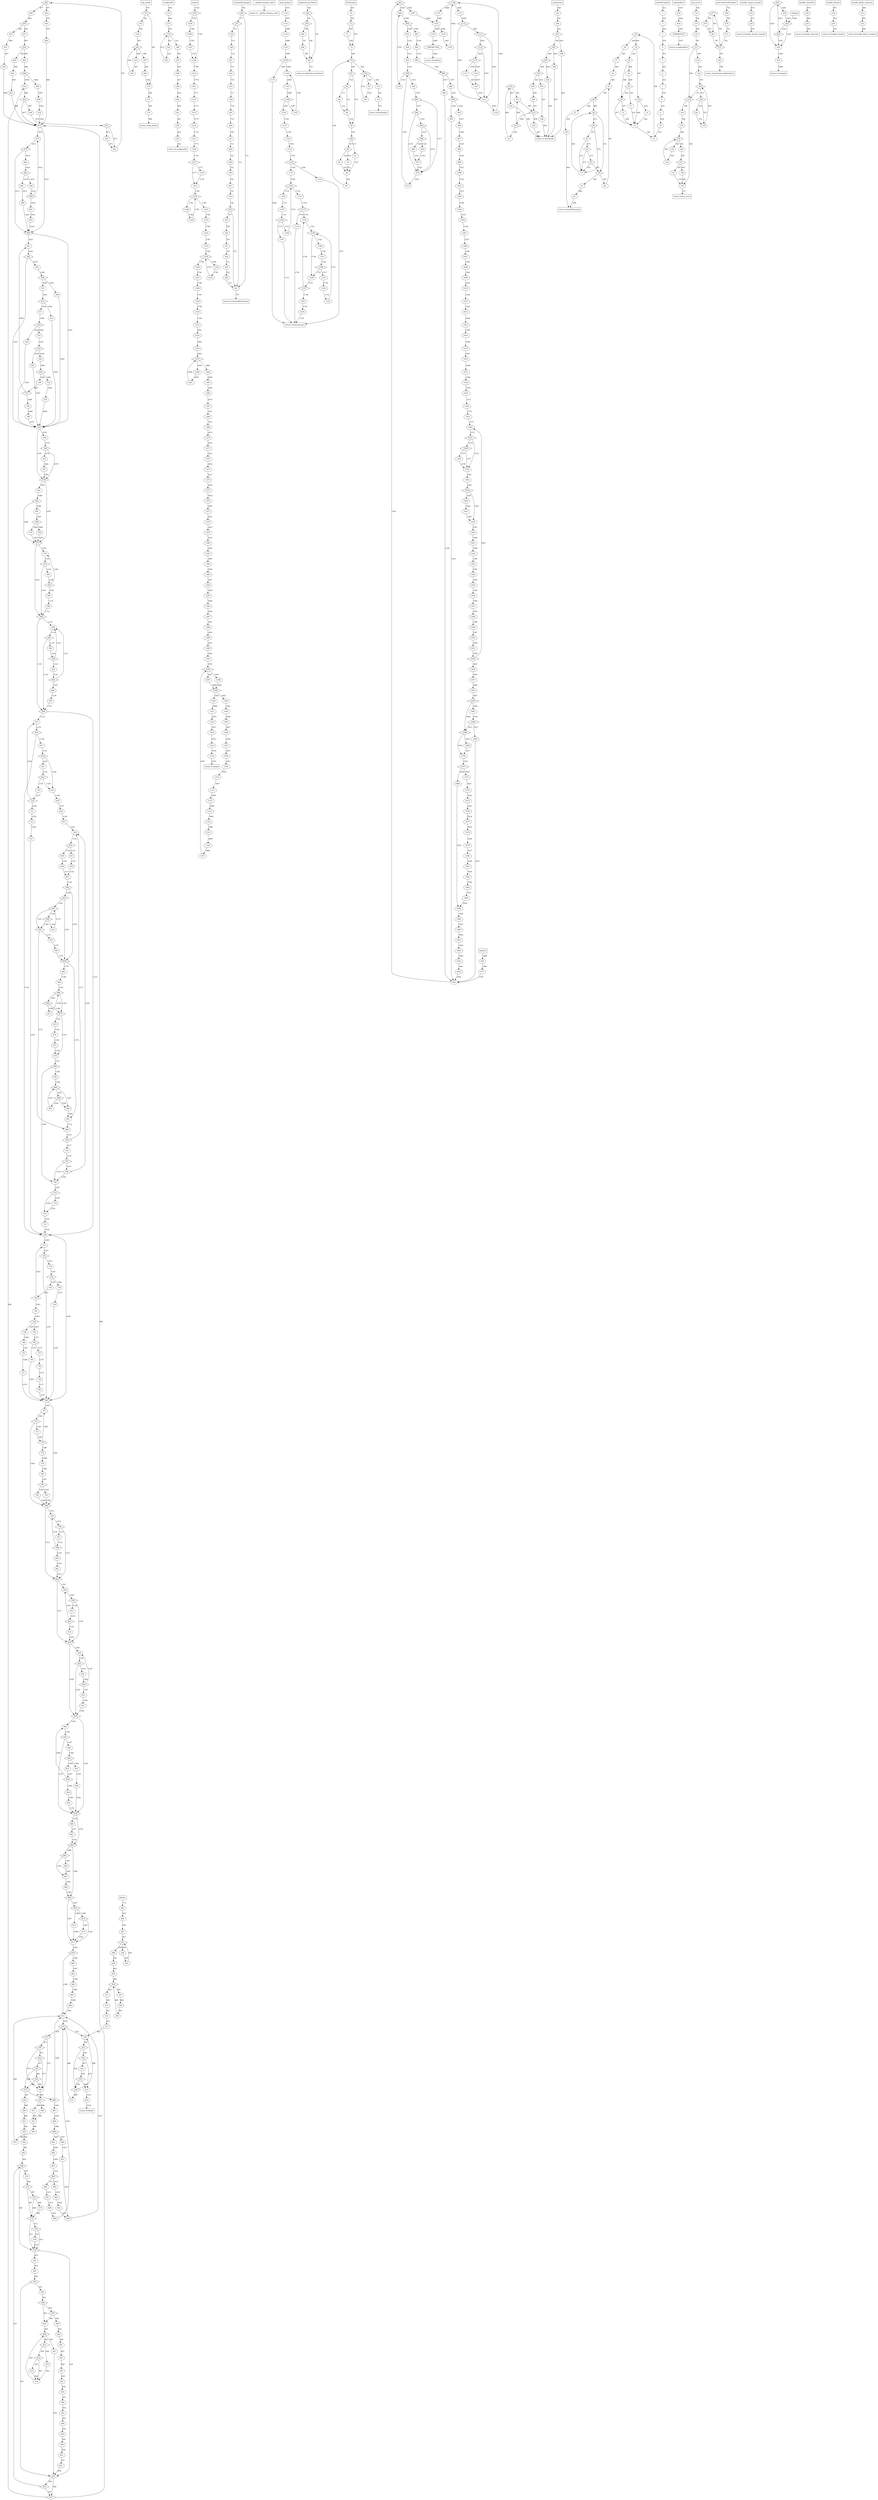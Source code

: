 digraph cfg {
	node [];
	442 -> 449 [label = "977"] ;
	172 -> ret668 [label = "596"] ;
	855 -> 858 [label = "1370"] ;
	848 -> 858 [label = "1364"] ;
	841 -> 858 [label = "1357"] ;
	835 -> 858 [label = "1354"] ;
	193 -> ret680 [label = "623"] ;
	709 -> 710 [label = "1228"] ;
	586 -> 589 [label = "1111"] ;
	579 -> 589 [label = "1105"] ;
	573 -> 589 [label = "1102"] ;
	1288 -> 1289 [label = "1832"] ;
	831 -> 832 [label = "1348"] ;
	314 -> 315 [label = "852"] ;
	250 -> 251 [label = "724"] ;
	582 -> 583 [label = "1108"] ;
	465 -> 466 [label = "999"] ;
	fun3 -> ret3 [label = "-1"] ;
	1203 -> 1205 [label = "1763"] ;
	1135 -> 1136 [label = "1690"] ;
	703 -> 704 [label = "1219"] ;
	344 -> 357 [label = "881"] ;
	343 -> 357 [label = "880"] ;
	1311 -> 1312 [label = "1859"] ;
	335 -> 320 [label = "870"] ;
	328 -> 320 [label = "866"] ;
	315 -> 320 [label = "853"] ;
	153 -> 155 [label = "583"] ;
	1271 -> 1272 [label = "1815"] ;
	263 -> 265 [label = "746"] ;
	73 -> 75 [label = "506"] ;
	71 -> 75 [label = "505"] ;
	351 -> 353 [label = "887"] ;
	349 -> 353 [label = "885"] ;
	1265 -> 1266 [label = "1809"] ;
	1108 -> 1127 [label = "1649"] ;
	223 -> ret452 [label = "667"] ;
	219 -> ret452 [label = "662"] ;
	206 -> ret452 [label = "654"] ;
	203 -> 208 [label = "652"] ;
	202 -> ret452 [label = "650"] ;
	200 -> ret452 [label = "647"] ;
	198 -> ret452 [label = "644"] ;
	1132 -> 1133 [label = "1687"] ;
	691 -> 686 [label = "1207"] ;
	682 -> 686 [label = "1199"] ;
	36 -> 37 [label = "463"] ;
	918 -> 919 [label = "1442"] ;
	186 -> 187 [label = "615"] ;
	746 -> 748 [label = "1265"] ;
	470 -> 473 [label = "1003"] ;
	462 -> 473 [label = "996"] ;
	454 -> 473 [label = "988"] ;
	446 -> 473 [label = "980"] ;
	433 -> 473 [label = "967"] ;
	427 -> 473 [label = "964"] ;
	29 -> 31 [label = "457"] ;
	1015 -> 1016 [label = "1567"] ;
	362 -> 363 [label = "901"] ;
	247 -> 248 [label = "721"] ;
	1076 -> 1077 [label = "1624"] ;
	249 -> 250 [label = "723"] ;
	1193 -> 1183 [label = "1733"] ;
	1179 -> 1183 [label = "1723"] ;
	1161 -> 1172 [label = "1710"] ;
	780 -> 781 [label = "1301"] ;
	755 -> 763 [label = "1274"] ;
	735 -> 736 [label = "1255"] ;
	197 -> 199 [label = "643"] ;
	1093 -> 1094 [label = "1641"] ;
	457 -> 458 [label = "991"] ;
	25 -> 27 [label = "450"] ;
	1080 -> 1081 [label = "1628"] ;
	718 -> 719 [label = "1237"] ;
	829 -> 824 [label = "1347"] ;
	819 -> 824 [label = "1340"] ;
	205 -> 206 [label = "653"] ;
	1010 -> 1011 [label = "1562"] ;
	1108 -> 1111 [label = "1649"] ;
	888 -> 889 [label = "1406"] ;
	723 -> 726 [label = "1242"] ;
	715 -> 726 [label = "1234"] ;
	614 -> 726 [label = "1136"] ;
	608 -> 726 [label = "1133"] ;
	295 -> 291 [label = "840"] ;
	287 -> 291 [label = "837"] ;
	115 -> 116 [label = "546"] ;
	1207 -> 1209 [label = "1767"] ;
	1203 -> 1209 [label = "1763"] ;
	666 -> 668 [label = "1183"] ;
	719 -> 613 [label = "1238"] ;
	608 -> 613 [label = "1133"] ;
	245 -> 246 [label = "719"] ;
	1133 -> 1134 [label = "1688"] ;
	1074 -> 1075 [label = "1622"] ;
	450 -> 457 [label = "985"] ;
	436 -> 437 [label = "970"] ;
	325 -> 915 [label = "859"] ;
	322 -> 915 [label = "857"] ;
	731 -> 732 [label = "1251"] ;
	134 -> 135 [label = "559"] ;
	1215 -> 1216 [label = "1775"] ;
	1049 -> 1050 [label = "1597"] ;
	851 -> 852 [label = "1367"] ;
	346 -> 347 [label = "883"] ;
	286 -> 287 [label = "836"] ;
	1212 -> 1213 [label = "1772"] ;
	1073 -> 1074 [label = "1621"] ;
	378 -> 379 [label = "914"] ;
	376 -> 379 [label = "913"] ;
	375 -> 379 [label = "912"] ;
	368 -> 379 [label = "905"] ;
	602 -> 604 [label = "1125"] ;
	379 -> 381 [label = "918"] ;
	677 -> 679 [label = "1195"] ;
	673 -> 679 [label = "1191"] ;
	894 -> 902 [label = "1411"] ;
	124 -> 132 [label = "551"] ;
	117 -> 132 [label = "548"] ;
	1281 -> 1282 [label = "1825"] ;
	1268 -> 1269 [label = "1812"] ;
	1034 -> 1036 [label = "1583"] ;
	742 -> 743 [label = "1262"] ;
	566 -> 570 [label = "1094"] ;
	566 -> 568 [label = "1094"] ;
	fun838 -> 1132 [label = "1672"] ;
	907 -> 909 [label = "1425"] ;
	904 -> 909 [label = "1421"] ;
	8 -> 9 [label = "435"] ;
	1048 -> 1049 [label = "1596"] ;
	647 -> 648 [label = "1163"] ;
	1079 -> 1080 [label = "1627"] ;
	183 -> 179 [label = "613"] ;
	175 -> 179 [label = "610"] ;
	1210 -> 1211 [label = "1770"] ;
	965 -> 966 [label = "1519"] ;
	548 -> 549 [label = "1078"] ;
	990 -> 995 [label = "1542"] ;
	71 -> 73 [label = "505"] ;
	981 -> 982 [label = "1534"] ;
	277 -> 279 [label = "764"] ;
	242 -> 243 [label = "716"] ;
	549 -> 552 [label = "1079"] ;
	863 -> 865 [label = "1381"] ;
	fun731 -> 262 [label = "740"] ;
	3 -> 4 [label = "430"] ;
	950 -> 981 [label = "1509"] ;
	897 -> 898 [label = "1413"] ;
	1077 -> 1078 [label = "1625"] ;
	532 -> 533 [label = "1063"] ;
	1166 -> 1169 [label = "1713"] ;
	785 -> 788 [label = "1306"] ;
	783 -> 788 [label = "1304"] ;
	772 -> 788 [label = "1294"] ;
	766 -> 788 [label = "1291"] ;
	1187 -> 1188 [label = "1726"] ;
	583 -> 585 [label = "1109"] ;
	398 -> 399 [label = "934"] ;
	fun727 -> 236 [label = "706"] ;
	197 -> 198 [label = "643"] ;
	299 -> 300 [label = "843"] ;
	813 -> 814 [label = "1333"] ;
	253 -> 255 [label = "727"] ;
	1290 -> 1291 [label = "1834"] ;
	963 -> 964 [label = "1517"] ;
	797 -> 798 [label = "1318"] ;
	781 -> 783 [label = "1303"] ;
	738 -> 739 [label = "1257"] ;
	1325 -> ret852 [label = "1875"] ;
	325 -> 328 [label = "859"] ;
	321 -> 328 [label = "856"] ;
	98 -> 99 [label = "525"] ;
	676 -> 677 [label = "1194"] ;
	411 -> 414 [label = "944"] ;
	1070 -> 1071 [label = "1619"] ;
	6 -> 7 [label = "433"] ;
	1094 -> 942 [label = "1642"] ;
	1064 -> 942 [label = "1612"] ;
	992 -> 942 [label = "1543"] ;
	986 -> 942 [label = "1538"] ;
	937 -> 942 [label = "1501"] ;
	524 -> 526 [label = "1054"] ;
	337 -> 339 [label = "871"] ;
	213 -> 215 [label = "658"] ;
	114 -> 115 [label = "545"] ;
	1273 -> 1274 [label = "1817"] ;
	771 -> 772 [label = "1293"] ;
	704 -> 632 [label = "1220"] ;
	700 -> 632 [label = "1217"] ;
	627 -> 632 [label = "1149"] ;
	422 -> 423 [label = "956"] ;
	246 -> 247 [label = "720"] ;
	70 -> 71 [label = "504"] ;
	163 -> 164 [label = "587"] ;
	781 -> 785 [label = "1303"] ;
	1239 -> 1246 [label = "1790"] ;
	763 -> 766 [label = "1283"] ;
	760 -> 766 [label = "1279"] ;
	751 -> 766 [label = "1270"] ;
	739 -> 766 [label = "1259"] ;
	732 -> 766 [label = "1252"] ;
	726 -> 766 [label = "1249"] ;
	fun628 -> 1 [label = "411"] ;
	1247 -> 1248 [label = "1796"] ;
	255 -> 256 [label = "728"] ;
	1317 -> 1295 [label = "1867"] ;
	1291 -> 1295 [label = "1835"] ;
	1229 -> 1225 [label = "1783"] ;
	1221 -> 1225 [label = "1780"] ;
	854 -> 855 [label = "1369"] ;
	251 -> 252 [label = "725"] ;
	112 -> ret644 [label = "533"] ;
	517 -> 518 [label = "1048"] ;
	892 -> 893 [label = "1409"] ;
	414 -> 416 [label = "947"] ;
	1287 -> 1288 [label = "1831"] ;
	686 -> 688 [label = "1201"] ;
	383 -> 385 [label = "921"] ;
	43 -> 44 [label = "467"] ;
	995 -> 996 [label = "1547"] ;
	875 -> 877 [label = "1392"] ;
	873 -> 877 [label = "1391"] ;
	872 -> 877 [label = "1389"] ;
	869 -> 877 [label = "1387"] ;
	658 -> 659 [label = "1176"] ;
	643 -> 659 [label = "1161"] ;
	642 -> 659 [label = "1160"] ;
	1127 -> 1102 [label = "1666"] ;
	1097 -> 1102 [label = "1644"] ;
	1249 -> 1250 [label = "1798"] ;
	814 -> 809 [label = "1334"] ;
	804 -> 809 [label = "1327"] ;
	758 -> 759 [label = "1276"] ;
	704 -> 709 [label = "1220"] ;
	703 -> 709 [label = "1219"] ;
	680 -> 709 [label = "1198"] ;
	128 -> 130 [label = "553"] ;
	126 -> 130 [label = "552"] ;
	814 -> 816 [label = "1334"] ;
	810 -> 813 [label = "1330"] ;
	601 -> 602 [label = "1124"] ;
	1264 -> 1265 [label = "1808"] ;
	fun715 -> 225 [label = "670"] ;
	59 -> 61 [label = "487"] ;
	975 -> 959 [label = "1530"] ;
	955 -> 959 [label = "1514"] ;
	840 -> 841 [label = "1356"] ;
	540 -> 543 [label = "1070"] ;
	533 -> 543 [label = "1064"] ;
	526 -> 543 [label = "1055"] ;
	520 -> 543 [label = "1050"] ;
	514 -> 543 [label = "1045"] ;
	508 -> 543 [label = "1040"] ;
	502 -> 543 [label = "1035"] ;
	496 -> 543 [label = "1032"] ;
	1284 -> 1285 [label = "1828"] ;
	1078 -> 1079 [label = "1626"] ;
	1019 -> 1020 [label = "1571"] ;
	883 -> 884 [label = "1400"] ;
	925 -> 933 [label = "1454"] ;
	924 -> 933 [label = "1453"] ;
	923 -> 933 [label = "1452"] ;
	1119 -> 1121 [label = "1657"] ;
	1117 -> 1121 [label = "1655"] ;
	1041 -> 1042 [label = "1589"] ;
	339 -> 341 [label = "874"] ;
	1321 -> 1322 [label = "1870"] ;
	778 -> 779 [label = "1299"] ;
	599 -> 601 [label = "1123"] ;
	57 -> 49 [label = "485"] ;
	44 -> 49 [label = "468"] ;
	1013 -> 1014 [label = "1565"] ;
	1009 -> 1010 [label = "1561"] ;
	409 -> 411 [label = "943"] ;
	361 -> 362 [label = "900"] ;
	1136 -> 1137 [label = "1691"] ;
	1006 -> 1007 [label = "1558"] ;
	1211 -> 1212 [label = "1771"] ;
	1143 -> 1144 [label = "1696"] ;
	1233 -> 1234 [label = "1786"] ;
	998 -> 999 [label = "1550"] ;
	1280 -> 1281 [label = "1824"] ;
	1011 -> 1012 [label = "1563"] ;
	688 -> 691 [label = "1204"] ;
	748 -> 749 [label = "1266"] ;
	1071 -> 1086 [label = "1620"] ;
	754 -> 755 [label = "1273"] ;
	168 -> 170 [label = "592"] ;
	153 -> 170 [label = "583"] ;
	936 -> 937 [label = "1500"] ;
	1225 -> 1228 [label = "1781"] ;
	279 -> 281 [label = "765"] ;
	277 -> 281 [label = "764"] ;
	1313 -> 1314 [label = "1862"] ;
	984 -> 989 [label = "1537"] ;
	621 -> 622 [label = "1143"] ;
	1260 -> 1261 [label = "1805"] ;
	1183 -> 1186 [label = "1724"] ;
	659 -> 661 [label = "1179"] ;
	285 -> 286 [label = "835"] ;
	328 -> 331 [label = "866"] ;
	978 -> 949 [label = "1532"] ;
	943 -> 949 [label = "1504"] ;
	530 -> 536 [label = "1062"] ;
	49 -> 50 [label = "472"] ;
	18 -> 19 [label = "443"] ;
	1051 -> 1052 [label = "1599"] ;
	903 -> 904 [label = "1420"] ;
	fun680 -> 174 [label = "599"] ;
	126 -> 128 [label = "552"] ;
	635 -> 636 [label = "1153"] ;
	1033 -> 1034 [label = "1582"] ;
	1052 -> 1026 [label = "1601"] ;
	1021 -> 1026 [label = "1573"] ;
	1306 -> 1307 [label = "1849"] ;
	142 -> 143 [label = "562"] ;
	638 -> 639 [label = "1156"] ;
	208 -> 209 [label = "656"] ;
	394 -> 395 [label = "930"] ;
	291 -> 298 [label = "838"] ;
	269 -> 270 [label = "760"] ;
	1228 -> 1229 [label = "1782"] ;
	1205 -> 1206 [label = "1764"] ;
	924 -> 925 [label = "1453"] ;
	561 -> 562 [label = "1089"] ;
	1154 -> 1155 [label = "1706"] ;
	1066 -> 1068 [label = "1616"] ;
	714 -> 715 [label = "1232"] ;
	1 -> 2 [label = "428"] ;
	702 -> 703 [label = "1218"] ;
	483 -> 489 [label = "1018"] ;
	539 -> 540 [label = "1069"] ;
	1050 -> 1051 [label = "1598"] ;
	829 -> 831 [label = "1347"] ;
	376 -> 378 [label = "913"] ;
	79 -> 81 [label = "509"] ;
	1234 -> 1235 [label = "1787"] ;
	1082 -> 1083 [label = "1630"] ;
	179 -> 186 [label = "611"] ;
	1246 -> 1247 [label = "1795"] ;
	966 -> 968 [label = "1520"] ;
	721 -> 722 [label = "1239"] ;
	359 -> 360 [label = "898"] ;
	51 -> 52 [label = "474"] ;
	432 -> 433 [label = "966"] ;
	313 -> 314 [label = "851"] ;
	675 -> 676 [label = "1192"] ;
	458 -> 460 [label = "993"] ;
	433 -> 436 [label = "967"] ;
	fun718 -> 228 [label = "679"] ;
	1103 -> 1104 [label = "1647"] ;
	452 -> 453 [label = "986"] ;
	423 -> 368 [label = "957"] ;
	364 -> 368 [label = "903"] ;
	1269 -> 1270 [label = "1813"] ;
	466 -> 468 [label = "1000"] ;
	602 -> 594 [label = "1125"] ;
	599 -> 594 [label = "1123"] ;
	589 -> 594 [label = "1116"] ;
	523 -> 524 [label = "1053"] ;
	1275 -> 1276 [label = "1819"] ;
	400 -> 401 [label = "936"] ;
	579 -> 582 [label = "1105"] ;
	368 -> 370 [label = "905"] ;
	736 -> 742 [label = "1256"] ;
	225 -> 226 [label = "675"] ;
	52 -> 53 [label = "475"] ;
	746 -> 754 [label = "1265"] ;
	1166 -> 1167 [label = "1713"] ;
	990 -> 992 [label = "1542"] ;
	fun739 -> 285 [label = "772"] ;
	1061 -> 1062 [label = "1610"] ;
	fun735 -> 269 [label = "754"] ;
	146 -> 147 [label = "565"] ;
	1150 -> 1151 [label = "1702"] ;
	1144 -> 1147 [label = "1697"] ;
	809 -> 810 [label = "1329"] ;
	322 -> 324 [label = "857"] ;
	132 -> 134 [label = "558"] ;
	1115 -> 1119 [label = "1654"] ;
	89 -> 92 [label = "517"] ;
	801 -> 804 [label = "1322"] ;
	794 -> 804 [label = "1315"] ;
	788 -> 804 [label = "1312"] ;
	409 -> 421 [label = "943"] ;
	190 -> 191 [label = "620"] ;
	1283 -> 1284 [label = "1827"] ;
	275 -> 277 [label = "763"] ;
	894 -> 896 [label = "1411"] ;
	199 -> 200 [label = "646"] ;
	1312 -> 1313 [label = "1860"] ;
	1248 -> 1249 [label = "1797"] ;
	745 -> 746 [label = "1264"] ;
	710 -> 712 [label = "1229"] ;
	1081 -> 1082 [label = "1629"] ;
	529 -> 530 [label = "1061"] ;
	68 -> ret628 [label = "494"] ;
	62 -> ret628 [label = "489"] ;
	1113 -> 1114 [label = "1652"] ;
	974 -> 975 [label = "1529"] ;
	916 -> ret739 [label = "1434"] ;
	898 -> 899 [label = "1414"] ;
	537 -> 539 [label = "1068"] ;
	107 -> 108 [label = "529"] ;
	972 -> 974 [label = "1525"] ;
	965 -> 974 [label = "1519"] ;
	964 -> 974 [label = "1518"] ;
	963 -> 974 [label = "1517"] ;
	902 -> 903 [label = "1419"] ;
	1161 -> 1164 [label = "1710"] ;
	1028 -> 1030 [label = "1577"] ;
	697 -> 699 [label = "1214"] ;
	654 -> 699 [label = "1172"] ;
	493 -> 496 [label = "1026"] ;
	486 -> 496 [label = "1020"] ;
	479 -> 496 [label = "1013"] ;
	473 -> 496 [label = "1010"] ;
	2 -> 3 [label = "429"] ;
	483 -> 485 [label = "1018"] ;
	1225 -> 1232 [label = "1781"] ;
	1056 -> 1057 [label = "1605"] ;
	392 -> 393 [label = "928"] ;
	878 -> 880 [label = "1396"] ;
	335 -> 337 [label = "870"] ;
	1039 -> 1040 [label = "1587"] ;
	889 -> 906 [label = "1407"] ;
	236 -> 237 [label = "711"] ;
	824 -> 825 [label = "1342"] ;
	201 -> 202 [label = "649"] ;
	449 -> 450 [label = "983"] ;
	654 -> 657 [label = "1172"] ;
	1206 -> 1207 [label = "1765"] ;
	1188 -> 1196 [label = "1727"] ;
	1183 -> 1196 [label = "1724"] ;
	15 -> 16 [label = "439"] ;
	1305 -> 1306 [label = "1847"] ;
	397 -> 398 [label = "933"] ;
	453 -> 454 [label = "987"] ;
	9 -> 10 [label = "436"] ;
	1134 -> 1135 [label = "1689"] ;
	1057 -> 1058 [label = "1606"] ;
	989 -> 990 [label = "1541"] ;
	213 -> 223 [label = "658"] ;
	997 -> 998 [label = "1549"] ;
	950 -> 953 [label = "1509"] ;
	891 -> 892 [label = "1408"] ;
	800 -> 801 [label = "1320"] ;
	502 -> 505 [label = "1035"] ;
	353 -> 354 [label = "889"] ;
	139 -> 146 [label = "561"] ;
	64 -> 43 [label = "491"] ;
	38 -> 43 [label = "465"] ;
	512 -> 517 [label = "1044"] ;
	1088 -> 1089 [label = "1636"] ;
	489 -> 490 [label = "1023"] ;
	396 -> 397 [label = "932"] ;
	1261 -> 1257 [label = "1806"] ;
	1253 -> 1257 [label = "1803"] ;
	167 -> 168 [label = "590"] ;
	1005 -> 1006 [label = "1557"] ;
	852 -> 840 [label = "1368"] ;
	835 -> 840 [label = "1354"] ;
	84 -> 86 [label = "512"] ;
	82 -> 86 [label = "511"] ;
	262 -> 263 [label = "745"] ;
	344 -> 346 [label = "881"] ;
	341 -> 346 [label = "877"] ;
	339 -> 346 [label = "874"] ;
	337 -> 346 [label = "871"] ;
	553 -> 556 [label = "1083"] ;
	549 -> 556 [label = "1079"] ;
	543 -> 556 [label = "1076"] ;
	482 -> 483 [label = "1016"] ;
	203 -> 205 [label = "652"] ;
	151 -> 152 [label = "570"] ;
	149 -> 152 [label = "568"] ;
	132 -> 152 [label = "558"] ;
	1042 -> 1043 [label = "1590"] ;
	479 -> 482 [label = "1013"] ;
	281 -> 275 [label = "767"] ;
	271 -> 275 [label = "762"] ;
	962 -> 963 [label = "1516"] ;
	679 -> 680 [label = "1197"] ;
	1004 -> 1005 [label = "1556"] ;
	16 -> 36 [label = "440"] ;
	1102 -> 1130 [label = "1646"] ;
	423 -> 427 [label = "957"] ;
	422 -> 427 [label = "956"] ;
	524 -> 529 [label = "1054"] ;
	1047 -> 1048 [label = "1595"] ;
	598 -> 599 [label = "1122"] ;
	1314 -> 1315 [label = "1864"] ;
	270 -> 271 [label = "761"] ;
	1115 -> 1117 [label = "1654"] ;
	237 -> 239 [label = "712"] ;
	1213 -> 1214 [label = "1773"] ;
	755 -> 757 [label = "1274"] ;
	862 -> 863 [label = "1380"] ;
	411 -> 413 [label = "944"] ;
	1052 -> 1056 [label = "1601"] ;
	860 -> 861 [label = "1377"] ;
	1012 -> 1013 [label = "1564"] ;
	fun801 -> 918 [label = "1437"] ;
	1323 -> 1324 [label = "1872"] ;
	1091 -> 1092 [label = "1639"] ;
	1027 -> 1028 [label = "1576"] ;
	953 -> 954 [label = "1512"] ;
	195 -> 196 [label = "641"] ;
	1142 -> 1143 [label = "1695"] ;
	772 -> 775 [label = "1294"] ;
	700 -> 702 [label = "1217"] ;
	347 -> 351 [label = "884"] ;
	1112 -> 1113 [label = "1651"] ;
	1036 -> 1037 [label = "1584"] ;
	1308 -> 1309 [label = "1853"] ;
	673 -> 675 [label = "1191"] ;
	391 -> 392 [label = "927"] ;
	324 -> 325 [label = "858"] ;
	117 -> 119 [label = "548"] ;
	7 -> 8 [label = "434"] ;
	152 -> ret654 [label = "573"] ;
	25 -> 29 [label = "450"] ;
	22 -> 29 [label = "448"] ;
	652 -> 647 [label = "1170"] ;
	648 -> 652 [label = "1164"] ;
	643 -> 647 [label = "1161"] ;
	506 -> 508 [label = "1039"] ;
	92 -> 96 [label = "520"] ;
	1000 -> 1001 [label = "1552"] ;
	880 -> 881 [label = "1397"] ;
	460 -> 461 [label = "994"] ;
	1257 -> 1264 [label = "1804"] ;
	893 -> 894 [label = "1410"] ;
	312 -> 313 [label = "850"] ;
	170 -> 171 [label = "594"] ;
	375 -> 376 [label = "912"] ;
	1001 -> 1002 [label = "1553"] ;
	386 -> 387 [label = "923"] ;
	966 -> 970 [label = "1520"] ;
	354 -> 355 [label = "890"] ;
	1030 -> 1032 [label = "1578"] ;
	1028 -> 1032 [label = "1577"] ;
	1027 -> 1032 [label = "1576"] ;
	416 -> 418 [label = "948"] ;
	414 -> 418 [label = "947"] ;
	413 -> 418 [label = "945"] ;
	389 -> 390 [label = "925"] ;
	119 -> 120 [label = "549"] ;
	1257 -> 1260 [label = "1804"] ;
	fun807 -> 936 [label = "1469"] ;
	743 -> 745 [label = "1263"] ;
	613 -> 614 [label = "1135"] ;
	291 -> 294 [label = "838"] ;
	1192 -> 1193 [label = "1731"] ;
	1295 -> 1299 [label = "1837"] ;
	858 -> 860 [label = "1376"] ;
	260 -> 261 [label = "733"] ;
	253 -> 261 [label = "727"] ;
	237 -> 261 [label = "712"] ;
	236 -> 261 [label = "711"] ;
	1242 -> 1243 [label = "1791"] ;
	585 -> 586 [label = "1110"] ;
	199 -> 201 [label = "646"] ;
	160 -> 167 [label = "586"] ;
	1068 -> 1070 [label = "1617"] ;
	1066 -> 1070 [label = "1616"] ;
	22 -> 24 [label = "448"] ;
	844 -> 845 [label = "1360"] ;
	395 -> 396 [label = "931"] ;
	244 -> 245 [label = "718"] ;
	1266 -> 1267 [label = "1810"] ;
	191 -> 192 [label = "621"] ;
	832 -> 835 [label = "1349"] ;
	825 -> 835 [label = "1343"] ;
	819 -> 835 [label = "1340"] ;
	624 -> 625 [label = "1146"] ;
	104 -> 107 [label = "528"] ;
	1239 -> 1242 [label = "1790"] ;
	490 -> 478 [label = "1024"] ;
	473 -> 478 [label = "1010"] ;
	164 -> 160 [label = "588"] ;
	156 -> 160 [label = "585"] ;
	1032 -> 1033 [label = "1581"] ;
	192 -> 193 [label = "622"] ;
	16 -> 18 [label = "440"] ;
	1267 -> 1268 [label = "1811"] ;
	1201 -> 1202 [label = "1740"] ;
	130 -> 124 [label = "555"] ;
	120 -> 124 [label = "550"] ;
	1062 -> 1064 [label = "1611"] ;
	442 -> 444 [label = "977"] ;
	61 -> 62 [label = "488"] ;
	450 -> 452 [label = "985"] ;
	1303 -> 1304 [label = "1845"] ;
	996 -> 997 [label = "1548"] ;
	642 -> 643 [label = "1160"] ;
	604 -> 605 [label = "1126"] ;
	363 -> 364 [label = "902"] ;
	174 -> 175 [label = "609"] ;
	1154 -> 1157 [label = "1706"] ;
	1002 -> 1003 [label = "1554"] ;
	828 -> 829 [label = "1346"] ;
	fun724 -> 234 [label = "697"] ;
	215 -> 217 [label = "659"] ;
	1169 -> 1161 [label = "1716"] ;
	1157 -> 1161 [label = "1709"] ;
	1114 -> 1115 [label = "1653"] ;
	241 -> 242 [label = "715"] ;
	1322 -> 1323 [label = "1871"] ;
	536 -> 537 [label = "1067"] ;
	1251 -> 1252 [label = "1801"] ;
	1172 -> 1173 [label = "1718"] ;
	347 -> 349 [label = "884"] ;
	50 -> 51 [label = "473"] ;
	930 -> 923 [label = "1463"] ;
	fun804 -> 923 [label = "1446"] ;
	478 -> 479 [label = "1012"] ;
	196 -> 197 [label = "642"] ;
	982 -> 983 [label = "1535"] ;
	294 -> 295 [label = "839"] ;
	1209 -> 1210 [label = "1769"] ;
	1059 -> 1061 [label = "1609"] ;
	841 -> 844 [label = "1357"] ;
	626 -> 627 [label = "1148"] ;
	1058 -> 1059 [label = "1607"] ;
	868 -> 869 [label = "1385"] ;
	862 -> 869 [label = "1380"] ;
	88 -> 89 [label = "516"] ;
	618 -> 621 [label = "1140"] ;
	228 -> 229 [label = "684"] ;
	1014 -> 1015 [label = "1566"] ;
	793 -> 794 [label = "1314"] ;
	1324 -> 1325 [label = "1874"] ;
	309 -> 304 [label = "848"] ;
	300 -> 304 [label = "844"] ;
	1309 -> 1310 [label = "1855"] ;
	798 -> 800 [label = "1319"] ;
	798 -> 793 [label = "1319"] ;
	788 -> 793 [label = "1312"] ;
	518 -> 520 [label = "1049"] ;
	959 -> 978 [label = "1515"] ;
	fun452 -> 195 [label = "630"] ;
	155 -> 156 [label = "584"] ;
	1285 -> 1286 [label = "1829"] ;
	959 -> 962 [label = "1515"] ;
	1300 -> 1320 [label = "1842"] ;
	10406665510 -> ret801 [label = "1437"] ;
	867 -> 868 [label = "1384"] ;
	418 -> 409 [label = "950"] ;
	405 -> 409 [label = "942"] ;
	256 -> 257 [label = "729"] ;
	518 -> 523 [label = "1049"] ;
	320 -> 321 [label = "855"] ;
	201 -> 203 [label = "649"] ;
	469 -> 470 [label = "1002"] ;
	44 -> 67 [label = "468"] ;
	1018 -> 1019 [label = "1570"] ;
	915 -> 916 [label = "1433"] ;
	147 -> 149 [label = "567"] ;
	461 -> 462 [label = "995"] ;
	949 -> 950 [label = "1508"] ;
	1289 -> 1290 [label = "1833"] ;
	1062 -> 1066 [label = "1611"] ;
	1059 -> 1066 [label = "1609"] ;
	934 -> ret804 [label = "1466"] ;
	743 -> 731 [label = "1263"] ;
	726 -> 731 [label = "1249"] ;
	221 -> 213 [label = "665"] ;
	209 -> 213 [label = "657"] ;
	147 -> 151 [label = "567"] ;
	680 -> 682 [label = "1198"] ;
	458 -> 465 [label = "993"] ;
	699 -> 700 [label = "1216"] ;
	243 -> 244 [label = "717"] ;
	885 -> 887 [label = "1404"] ;
	732 -> 735 [label = "1252"] ;
	18 -> 22 [label = "443"] ;
	341 -> 343 [label = "877"] ;
	1277 -> 1278 [label = "1821"] ;
	24 -> 25 [label = "449"] ;
	19 -> 21 [label = "444"] ;
	171 -> 172 [label = "595"] ;
	37 -> 38 [label = "464"] ;
	632 -> 633 [label = "1151"] ;
	99 -> 79 [label = "526"] ;
	75 -> 79 [label = "508"] ;
	1304 -> 1305 [label = "1846"] ;
	1151 -> 1152 [label = "1703"] ;
	218 -> 219 [label = "661"] ;
	1045 -> 1046 [label = "1593"] ;
	964 -> 965 [label = "1518"] ;
	736 -> 738 [label = "1256"] ;
	33 -> 15 [label = "461"] ;
	10 -> 15 [label = "437"] ;
	722 -> 723 [label = "1240"] ;
	240 -> 241 [label = "714"] ;
	fun654 -> 114 [label = "536"] ;
	1186 -> 1187 [label = "1725"] ;
	1164 -> 1165 [label = "1711"] ;
	617 -> 618 [label = "1139"] ;
	984 -> 986 [label = "1537"] ;
	852 -> 854 [label = "1368"] ;
	357 -> 359 [label = "897"] ;
	382 -> 383 [label = "920"] ;
	512 -> 514 [label = "1044"] ;
	896 -> 897 [label = "1412"] ;
	779 -> 780 [label = "1300"] ;
	530 -> 532 [label = "1062"] ;
	757 -> 758 [label = "1275"] ;
	688 -> 694 [label = "1204"] ;
	686 -> 694 [label = "1201"] ;
	399 -> 400 [label = "935"] ;
	187 -> 188 [label = "616"] ;
	633 -> 635 [label = "1152"] ;
	387 -> 389 [label = "924"] ;
	370 -> 371 [label = "906"] ;
	308 -> 309 [label = "847"] ;
	275 -> 283 [label = "763"] ;
	160 -> 163 [label = "586"] ;
	983 -> 984 [label = "1536"] ;
	505 -> 506 [label = "1038"] ;
	1102 -> 1103 [label = "1646"] ;
	1071 -> 1073 [label = "1620"] ;
	374 -> 375 [label = "909"] ;
	372 -> 375 [label = "908"] ;
	371 -> 375 [label = "907"] ;
	259 -> 260 [label = "732"] ;
	583 -> 578 [label = "1109"] ;
	573 -> 578 [label = "1102"] ;
	1092 -> 1093 [label = "1640"] ;
	622 -> 624 [label = "1144"] ;
	618 -> 624 [label = "1140"] ;
	188 -> 189 [label = "617"] ;
	1272 -> 1273 [label = "1816"] ;
	357 -> 885 [label = "897"] ;
	96 -> 98 [label = "523"] ;
	94 -> 98 [label = "521"] ;
	91 -> 98 [label = "518"] ;
	1315 -> 1316 [label = "1865"] ;
	847 -> 848 [label = "1363"] ;
	1003 -> 1004 [label = "1555"] ;
	1173 -> 1174 [label = "1719"] ;
	1152 -> 1153 [label = "1704"] ;
	1043 -> 1044 [label = "1591"] ;
	565 -> 566 [label = "1093"] ;
	552 -> 553 [label = "1082"] ;
	fun721 -> 231 [label = "688"] ;
	343 -> 344 [label = "880"] ;
	668 -> 673 [label = "1186"] ;
	666 -> 673 [label = "1183"] ;
	1278 -> 1279 [label = "1822"] ;
	775 -> 776 [label = "1297"] ;
	371 -> 372 [label = "907"] ;
	1276 -> 1277 [label = "1820"] ;
	360 -> 361 [label = "899"] ;
	1310 -> 1311 [label = "1857"] ;
	970 -> 972 [label = "1523"] ;
	968 -> 972 [label = "1521"] ;
	229 -> ret718 [label = "685"] ;
	1121 -> 1123 [label = "1659"] ;
	1114 -> 1123 [label = "1653"] ;
	1113 -> 1123 [label = "1652"] ;
	1112 -> 1123 [label = "1651"] ;
	179 -> 182 [label = "611"] ;
	1252 -> 1253 [label = "1802"] ;
	776 -> 771 [label = "1298"] ;
	766 -> 771 [label = "1291"] ;
	143 -> 139 [label = "563"] ;
	135 -> 139 [label = "560"] ;
	501 -> 502 [label = "1034"] ;
	861 -> 862 [label = "1378"] ;
	858 -> 862 [label = "1376"] ;
	492 -> 493 [label = "1025"] ;
	265 -> 266 [label = "747"] ;
	749 -> 750 [label = "1267"] ;
	304 -> 307 [label = "845"] ;
	1286 -> 1287 [label = "1830"] ;
	189 -> 190 [label = "619"] ;
	266 -> 267 [label = "748"] ;
	263 -> 267 [label = "746"] ;
	262 -> 267 [label = "745"] ;
	622 -> 718 [label = "1144"] ;
	1111 -> 1112 [label = "1650"] ;
	877 -> 878 [label = "1395"] ;
	372 -> 374 [label = "908"] ;
	437 -> 439 [label = "972"] ;
	943 -> 1097 [label = "1504"] ;
	639 -> 641 [label = "1157"] ;
	636 -> 641 [label = "1154"] ;
	283 -> ret735 [label = "769"] ;
	1144 -> 1150 [label = "1697"] ;
	556 -> 561 [label = "1087"] ;
	485 -> 486 [label = "1019"] ;
	4 -> 5 [label = "431"] ;
	881 -> 882 [label = "1398"] ;
	92 -> 94 [label = "520"] ;
	1300 -> 1303 [label = "1842"] ;
	1279 -> 1280 [label = "1823"] ;
	562 -> 565 [label = "1090"] ;
	261 -> ret727 [label = "737"] ;
	919 -> 10406665510 [label = "1443"] ;
	719 -> 721 [label = "1238"] ;
	1219 -> 1221 [label = "1778"] ;
	1217 -> 1221 [label = "1777"] ;
	511 -> 512 [label = "1043"] ;
	108 -> 104 [label = "530"] ;
	79 -> 104 [label = "509"] ;
	1124 -> 1108 [label = "1664"] ;
	1104 -> 1108 [label = "1648"] ;
	1086 -> 1088 [label = "1634"] ;
	1084 -> 1088 [label = "1632"] ;
	1089 -> 1090 [label = "1637"] ;
	1020 -> 1021 [label = "1572"] ;
	625 -> 626 [label = "1147"] ;
	59 -> 64 [label = "487"] ;
	933 -> 934 [label = "1465"] ;
	1307 -> 1308 [label = "1851"] ;
	1130 -> 10803827584 [label = "1668"] ;
	1282 -> 1283 [label = "1826"] ;
	1274 -> 1275 [label = "1818"] ;
	759 -> 760 [label = "1277"] ;
	1320 -> 1321 [label = "1869"] ;
	231 -> 232 [label = "693"] ;
	1243 -> 1239 [label = "1793"] ;
	1235 -> 1239 [label = "1789"] ;
	873 -> 875 [label = "1391"] ;
	257 -> 258 [label = "730"] ;
	1044 -> 1045 [label = "1592"] ;
	401 -> 402 [label = "937"] ;
	182 -> 183 [label = "612"] ;
	321 -> 322 [label = "856"] ;
	248 -> 249 [label = "722"] ;
	444 -> 445 [label = "978"] ;
	139 -> 142 [label = "561"] ;
	104 -> 111 [label = "528"] ;
	661 -> 662 [label = "1180"] ;
	466 -> 432 [label = "1000"] ;
	427 -> 432 [label = "964"] ;
	304 -> 312 [label = "845"] ;
	816 -> 819 [label = "1335"] ;
	810 -> 819 [label = "1330"] ;
	804 -> 819 [label = "1327"] ;
	595 -> 598 [label = "1119"] ;
	267 -> ret731 [label = "751"] ;
	825 -> 828 [label = "1343"] ;
	648 -> 654 [label = "1164"] ;
	647 -> 654 [label = "1163"] ;
	1217 -> 1219 [label = "1777"] ;
	fun644 -> 70 [label = "497"] ;
	1075 -> 1076 [label = "1623"] ;
	942 -> 943 [label = "1503"] ;
	1165 -> 1166 [label = "1712"] ;
	633 -> 638 [label = "1152"] ;
	906 -> 907 [label = "1423"] ;
	657 -> 658 [label = "1175"] ;
	235 -> ret724 [label = "703"] ;
	1214 -> 1215 [label = "1774"] ;
	1083 -> 1084 [label = "1631"] ;
	641 -> 642 [label = "1159"] ;
	31 -> 33 [label = "458"] ;
	29 -> 33 [label = "457"] ;
	27 -> 33 [label = "451"] ;
	21 -> 33 [label = "445"] ;
	19 -> 33 [label = "444"] ;
	1250 -> 1251 [label = "1799"] ;
	1090 -> 1091 [label = "1638"] ;
	468 -> 469 [label = "1001"] ;
	258 -> 259 [label = "731"] ;
	218 -> 221 [label = "661"] ;
	215 -> 221 [label = "659"] ;
	869 -> 870 [label = "1387"] ;
	668 -> 671 [label = "1186"] ;
	441 -> 442 [label = "975"] ;
	1295 -> 1297 [label = "1837"] ;
	1197 -> 1201 [label = "1736"] ;
	537 -> 501 [label = "1068"] ;
	496 -> 501 [label = "1032"] ;
	217 -> 218 [label = "660"] ;
	1196 -> 1197 [label = "1735"] ;
	1202 -> ret838 [label = "1741"] ;
	1174 -> ret838 [label = "1720"] ;
	1167 -> ret838 [label = "1714"] ;
	1155 -> ret838 [label = "1707"] ;
	1137 -> ret838 [label = "1692"] ;
	845 -> 847 [label = "1362"] ;
	605 -> 608 [label = "1127"] ;
	595 -> 608 [label = "1119"] ;
	589 -> 608 [label = "1116"] ;
	923 -> 924 [label = "1452"] ;
	543 -> 548 [label = "1076"] ;
	387 -> 405 [label = "924"] ;
	386 -> 405 [label = "923"] ;
	445 -> 446 [label = "979"] ;
	1270 -> 1271 [label = "1814"] ;
	10803827584 -> ret807 [label = "1469"] ;
	911 -> 335 [label = "1430"] ;
	899 -> 335 [label = "1416"] ;
	506 -> 511 [label = "1039"] ;
	390 -> 391 [label = "926"] ;
	331 -> 335 [label = "869"] ;
	234 -> 235 [label = "702"] ;
	67 -> 68 [label = "493"] ;
	53 -> 59 [label = "476"] ;
	49 -> 59 [label = "472"] ;
	1017 -> 1018 [label = "1569"] ;
	845 -> 851 [label = "1362"] ;
	226 -> ret715 [label = "676"] ;
	111 -> 112 [label = "532"] ;
	307 -> 308 [label = "846"] ;
	298 -> 299 [label = "842"] ;
	1147 -> 1142 [label = "1700"] ;
	1136 -> 1142 [label = "1691"] ;
	712 -> 714 [label = "1230"] ;
	710 -> 714 [label = "1229"] ;
	421 -> 422 [label = "952"] ;
	402 -> 422 [label = "938"] ;
	383 -> 422 [label = "921"] ;
	379 -> 422 [label = "918"] ;
	671 -> 666 [label = "1189"] ;
	662 -> 666 [label = "1181"] ;
	954 -> 955 [label = "1513"] ;
	870 -> 873 [label = "1388"] ;
	870 -> 872 [label = "1388"] ;
	1232 -> 1233 [label = "1785"] ;
	381 -> 382 [label = "919"] ;
	614 -> 617 [label = "1136"] ;
	578 -> 579 [label = "1104"] ;
	385 -> 386 [label = "922"] ;
	89 -> 91 [label = "517"] ;
	239 -> 240 [label = "713"] ;
	1316 -> 1317 [label = "1866"] ;
	999 -> 1000 [label = "1551"] ;
	1216 -> 1217 [label = "1776"] ;
	570 -> 573 [label = "1097"] ;
	568 -> 573 [label = "1095"] ;
	562 -> 573 [label = "1090"] ;
	556 -> 573 [label = "1087"] ;
	fun852 -> 1203 [label = "1744"] ;
	82 -> 84 [label = "511"] ;
	124 -> 126 [label = "551"] ;
	865 -> 867 [label = "1382"] ;
	863 -> 867 [label = "1381"] ;
	53 -> 57 [label = "476"] ;
	52 -> 57 [label = "475"] ;
	51 -> 57 [label = "474"] ;
	50 -> 57 [label = "473"] ;
	594 -> 595 [label = "1118"] ;
	1016 -> 1017 [label = "1568"] ;
	1007 -> 1008 [label = "1559"] ;
	1299 -> 1300 [label = "1840"] ;
	1297 -> 1300 [label = "1838"] ;
	1046 -> 1047 [label = "1594"] ;
	1197 -> 1179 [label = "1736"] ;
	1173 -> 1179 [label = "1719"] ;
	1026 -> 1027 [label = "1575"] ;
	1008 -> 1009 [label = "1560"] ;
	887 -> 888 [label = "1405"] ;
	116 -> 117 [label = "547"] ;
	1153 -> 1154 [label = "1705"] ;
	909 -> 911 [label = "1427"] ;
	885 -> 911 [label = "1404"] ;
	884 -> 911 [label = "1401"] ;
	878 -> 911 [label = "1396"] ;
	355 -> 911 [label = "891"] ;
	1191 -> 1192 [label = "1730"] ;
	86 -> 88 [label = "514"] ;
	81 -> 88 [label = "510"] ;
	1123 -> 1124 [label = "1663"] ;
	889 -> 891 [label = "1407"] ;
	694 -> 697 [label = "1209"] ;
	659 -> 697 [label = "1179"] ;
	439 -> 441 [label = "973"] ;
	437 -> 441 [label = "972"] ;
	252 -> 253 [label = "726"] ;
	794 -> 797 [label = "1315"] ;
	1040 -> 1041 [label = "1588"] ;
	750 -> 751 [label = "1268"] ;
	490 -> 492 [label = "1024"] ;
	fun668 -> 153 [label = "576"] ;
	232 -> ret721 [label = "694"] ;
	393 -> 394 [label = "929"] ;
	1188 -> 1191 [label = "1727"] ;
	81 -> 82 [label = "510"] ;
	1037 -> 1039 [label = "1585"] ;
	1034 -> 1039 [label = "1583"] ;
	925 -> 930 [label = "1454"] ;
	882 -> 883 [label = "1399"] ;
	776 -> 778 [label = "1298"] ;
	5 -> 6 [label = "432"] ;
	ret668 [label="return of log_send()",shape=box];
	449 [];
	ret680 [label="return of sockprintf()",shape=box];
	858 [shape=diamond];
	589 [shape=diamond];
	710 [shape=diamond];
	1289 [];
	251 [];
	315 [];
	832 [];
	ret3 [label="return of __goblint_dummy_init()",shape=box];
	466 [shape=diamond];
	583 [shape=diamond];
	1136 [shape=diamond];
	1205 [];
	357 [shape=diamond];
	704 [shape=diamond];
	155 [];
	320 [];
	1312 [];
	1272 [];
	75 [];
	265 [];
	353 [];
	208 [];
	ret452 [label="return of memmem()",shape=box];
	1127 [];
	1266 [];
	37 [];
	686 [shape=diamond];
	1133 [];
	187 [];
	919 [];
	748 [];
	31 [];
	473 [shape=diamond];
	363 [];
	1016 [];
	248 [];
	1077 [];
	250 [];
	781 [shape=diamond];
	1172 [];
	1183 [shape=diamond];
	763 [];
	736 [shape=diamond];
	199 [shape=diamond];
	1094 [];
	27 [];
	458 [shape=diamond];
	719 [shape=diamond];
	1081 [];
	824 [];
	206 [];
	1011 [];
	fun731 [label="updateAccessTime()",shape=box];
	116 [];
	291 [shape=diamond];
	726 [shape=diamond];
	889 [shape=diamond];
	1111 [];
	668 [shape=diamond];
	1209 [];
	246 [];
	613 [];
	915 [];
	437 [shape=diamond];
	1075 [];
	1134 [];
	457 [];
	732 [shape=diamond];
	135 [];
	347 [shape=diamond];
	852 [shape=diamond];
	1050 [];
	1216 [];
	287 [];
	1213 [];
	1074 [];
	379 [shape=diamond];
	381 [];
	604 [];
	679 [];
	132 [shape=diamond];
	902 [];
	1269 [];
	1282 [];
	743 [shape=diamond];
	1036 [];
	570 [];
	568 [];
	9 [];
	909 [];
	1132 [];
	648 [shape=diamond];
	1049 [];
	179 [shape=diamond];
	1080 [];
	549 [shape=diamond];
	966 [shape=diamond];
	1211 [];
	995 [];
	73 [];
	243 [];
	279 [];
	982 [];
	552 [];
	4 [];
	262 [shape=diamond];
	865 [];
	898 [];
	981 [];
	1078 [];
	533 [];
	fun680 [label="sockprintf()",shape=box];
	788 [shape=diamond];
	1169 [];
	399 [];
	585 [];
	1188 [shape=diamond];
	236 [shape=diamond];
	198 [];
	300 [];
	814 [shape=diamond];
	255 [];
	1291 [];
	964 [shape=diamond];
	798 [shape=diamond];
	739 [];
	783 [];
	99 [];
	ret852 [label="return of main()",shape=box];
	328 [shape=diamond];
	414 [shape=diamond];
	677 [];
	7 [];
	1071 [shape=diamond];
	215 [shape=diamond];
	339 [shape=diamond];
	526 [];
	942 [];
	115 [];
	423 [shape=diamond];
	632 [];
	1274 [];
	772 [shape=diamond];
	247 [];
	71 [shape=diamond];
	164 [];
	785 [];
	1246 [];
	766 [shape=diamond];
	1 [];
	1248 [];
	256 [];
	1225 [shape=diamond];
	1295 [shape=diamond];
	ret644 [label="return of hexDump()",shape=box];
	252 [];
	855 [];
	518 [shape=diamond];
	893 [];
	416 [];
	688 [shape=diamond];
	1288 [];
	44 [shape=diamond];
	385 [];
	659 [shape=diamond];
	877 [];
	996 [];
	1102 [];
	809 [];
	1250 [];
	130 [];
	759 [];
	709 [];
	816 [];
	813 [];
	602 [shape=diamond];
	1265 [];
	61 [];
	225 [];
	959 [shape=diamond];
	841 [shape=diamond];
	543 [shape=diamond];
	fun452 [label="memmem()",shape=box];
	884 [];
	1020 [];
	1285 [];
	1079 [];
	933 [];
	1042 [];
	1121 [];
	341 [shape=diamond];
	49 [shape=diamond];
	779 [];
	1322 [];
	601 [];
	fun644 [label="hexDump()",shape=box];
	1014 [];
	411 [shape=diamond];
	1010 [];
	362 [];
	1007 [];
	1137 [];
	1144 [shape=diamond];
	1212 [];
	999 [];
	1234 [];
	1012 [];
	1281 [];
	691 [];
	749 [];
	170 [];
	1086 [];
	755 [shape=diamond];
	937 [];
	281 [];
	1228 [];
	989 [];
	1314 [];
	622 [shape=diamond];
	661 [];
	1186 [];
	1261 [];
	286 [];
	331 [];
	949 [];
	50 [shape=diamond];
	536 [];
	19 [shape=diamond];
	174 [];
	1052 [shape=diamond];
	128 [];
	904 [];
	636 [];
	1034 [shape=diamond];
	1026 [];
	143 [];
	1307 [];
	209 [];
	639 [];
	395 [];
	298 [];
	270 [];
	1229 [];
	562 [shape=diamond];
	1206 [];
	925 [shape=diamond];
	2 [];
	1068 [];
	1155 [];
	715 [];
	703 [shape=diamond];
	489 [];
	540 [];
	1051 [];
	81 [shape=diamond];
	378 [];
	831 [];
	1083 [];
	1235 [];
	186 [];
	1247 [];
	722 [];
	968 [];
	52 [shape=diamond];
	360 [];
	433 [shape=diamond];
	314 [];
	228 [];
	460 [];
	676 [];
	436 [];
	453 [];
	1104 [];
	368 [shape=diamond];
	468 [];
	1270 [];
	594 [];
	524 [shape=diamond];
	1276 [];
	401 [];
	370 [];
	582 [];
	742 [];
	53 [shape=diamond];
	226 [];
	754 [];
	1167 [];
	285 [];
	992 [];
	1062 [shape=diamond];
	147 [shape=diamond];
	269 [];
	1151 [];
	324 [];
	1147 [];
	810 [shape=diamond];
	134 [];
	92 [shape=diamond];
	1119 [];
	191 [];
	421 [];
	804 [shape=diamond];
	1284 [];
	277 [shape=diamond];
	896 [];
	200 [];
	712 [];
	1313 [];
	1249 [];
	746 [shape=diamond];
	ret628 [label="return of matchPrompt()",shape=box];
	1082 [];
	530 [shape=diamond];
	108 [];
	899 [];
	ret739 [label="return of flood()",shape=box];
	1114 [shape=diamond];
	539 [];
	975 [];
	974 [];
	903 [];
	699 [];
	1030 [];
	1164 [];
	496 [shape=diamond];
	3 [];
	485 [];
	1232 [];
	393 [];
	1057 [];
	880 [];
	337 [shape=diamond];
	1040 [];
	237 [shape=diamond];
	906 [];
	825 [shape=diamond];
	202 [];
	fun739 [label="flood()",shape=box];
	450 [shape=diamond];
	657 [];
	16 [shape=diamond];
	1196 [];
	1207 [];
	1306 [];
	398 [];
	10 [];
	454 [];
	1058 [];
	990 [shape=diamond];
	223 [];
	1135 [];
	953 [];
	998 [];
	354 [];
	505 [];
	801 [];
	146 [];
	43 [];
	892 [];
	517 [];
	490 [shape=diamond];
	1089 [];
	397 [];
	1257 [shape=diamond];
	168 [];
	1006 [];
	840 [];
	86 [];
	263 [shape=diamond];
	346 [];
	152 [];
	556 [shape=diamond];
	483 [shape=diamond];
	205 [];
	1043 [];
	482 [];
	275 [shape=diamond];
	963 [shape=diamond];
	680 [shape=diamond];
	1005 [];
	36 [];
	1130 [];
	427 [shape=diamond];
	529 [];
	599 [shape=diamond];
	1048 [];
	1315 [];
	271 [];
	239 [];
	1117 [];
	757 [];
	1214 [];
	413 [];
	863 [shape=diamond];
	1056 [];
	861 [];
	1013 [];
	918 [];
	196 [];
	954 [];
	1092 [];
	1324 [];
	1028 [shape=diamond];
	775 [];
	702 [];
	1143 [];
	351 [];
	1113 [shape=diamond];
	fun628 [label="matchPrompt()",shape=box];
	1037 [];
	119 [];
	1309 [];
	392 [];
	675 [];
	8 [];
	325 [shape=diamond];
	ret654 [label="return of log_recv()",shape=box];
	29 [shape=diamond];
	652 [];
	508 [];
	647 [shape=diamond];
	96 [];
	1001 [];
	461 [];
	881 [];
	1264 [];
	171 [];
	313 [];
	894 [shape=diamond];
	376 [shape=diamond];
	1002 [];
	387 [shape=diamond];
	970 [];
	355 [];
	418 [];
	1032 [];
	390 [];
	120 [];
	294 [];
	745 [];
	1260 [];
	936 [];
	614 [shape=diamond];
	1193 [];
	261 [];
	1299 [];
	860 [];
	fun852 [label="main()",shape=box];
	1243 [];
	586 [];
	167 [];
	201 [shape=diamond];
	24 [];
	1070 [];
	845 [shape=diamond];
	396 [];
	245 [];
	1267 [];
	192 [];
	625 [];
	107 [];
	835 [shape=diamond];
	478 [];
	160 [shape=diamond];
	1242 [];
	1033 [];
	18 [shape=diamond];
	193 [];
	1202 [];
	1268 [];
	124 [shape=diamond];
	444 [];
	62 [];
	1064 [];
	452 [];
	1304 [];
	997 [];
	605 [];
	364 [];
	643 [shape=diamond];
	175 [];
	1003 [];
	1157 [];
	829 [shape=diamond];
	217 [];
	234 [];
	1115 [shape=diamond];
	1161 [shape=diamond];
	242 [];
	1323 [];
	537 [shape=diamond];
	1252 [];
	1173 [shape=diamond];
	51 [shape=diamond];
	349 [];
	479 [shape=diamond];
	923 [shape=diamond];
	197 [shape=diamond];
	983 [];
	295 [];
	844 [];
	1061 [];
	1210 [];
	627 [];
	1059 [shape=diamond];
	89 [shape=diamond];
	869 [shape=diamond];
	229 [];
	621 [];
	1015 [];
	794 [shape=diamond];
	304 [shape=diamond];
	1325 [];
	1310 [];
	800 [];
	793 [];
	520 [];
	978 [];
	156 [];
	195 [];
	1286 [];
	962 [];
	257 [];
	ret801 [label="return of sighandler()",shape=box];
	1320 [];
	868 [];
	409 [shape=diamond];
	523 [];
	321 [shape=diamond];
	203 [shape=diamond];
	67 [];
	470 [];
	149 [];
	916 [];
	1019 [];
	fun801 [label="sighandler()",shape=box];
	462 [];
	950 [shape=diamond];
	ret804 [label="return of chomp()",shape=box];
	1066 [shape=diamond];
	213 [shape=diamond];
	1290 [];
	731 [];
	151 [];
	682 [];
	465 [];
	700 [shape=diamond];
	244 [];
	887 [];
	22 [shape=diamond];
	735 [];
	fun724 [label="handle_found()",shape=box];
	343 [shape=diamond];
	fun838 [label="load_binary()",shape=box];
	21 [];
	1278 [];
	25 [shape=diamond];
	38 [];
	172 [];
	633 [shape=diamond];
	79 [shape=diamond];
	1305 [];
	1152 [];
	219 [];
	1046 [];
	15 [];
	738 [];
	965 [shape=diamond];
	241 [];
	114 [];
	723 [];
	1187 [];
	1165 [];
	618 [shape=diamond];
	359 [];
	854 [];
	986 [];
	383 [shape=diamond];
	514 [];
	532 [];
	897 [];
	780 [];
	694 [];
	758 [];
	188 [];
	400 [];
	635 [];
	389 [];
	371 [shape=diamond];
	283 [];
	309 [];
	163 [];
	506 [shape=diamond];
	984 [shape=diamond];
	260 [];
	1103 [];
	375 [shape=diamond];
	1073 [];
	578 [];
	189 [];
	624 [];
	1093 [];
	885 [shape=diamond];
	1273 [];
	98 [];
	1316 [];
	848 [];
	1004 [];
	fun718 [label="handle_timeout()",shape=box];
	231 [];
	1044 [];
	1153 [];
	1174 [];
	553 [];
	566 [shape=diamond];
	344 [shape=diamond];
	fun807 [label="loader()",shape=box];
	673 [shape=diamond];
	776 [shape=diamond];
	1279 [];
	372 [shape=diamond];
	1277 [];
	361 [];
	972 [];
	1311 [];
	ret718 [label="return of handle_timeout()",shape=box];
	182 [];
	1123 [];
	1253 [];
	139 [shape=diamond];
	771 [];
	502 [shape=diamond];
	862 [shape=diamond];
	266 [];
	493 [];
	307 [];
	750 [];
	fun721 [label="handle_failed_connect()",shape=box];
	190 [];
	1287 [];
	267 [];
	718 [];
	374 [];
	1112 [shape=diamond];
	878 [shape=diamond];
	439 [];
	ret735 [label="return of getConnectedSockets()",shape=box];
	641 [];
	1097 [];
	1150 [];
	5 [];
	486 [];
	561 [];
	882 [];
	94 [];
	565 [];
	1303 [];
	1280 [];
	ret727 [label="return of closeAndCleanup()",shape=box];
	10406665510 [];
	721 [];
	104 [shape=diamond];
	512 [shape=diamond];
	1221 [];
	1088 [];
	1108 [shape=diamond];
	1090 [];
	626 [];
	1021 [];
	64 [];
	934 [];
	10803827584 [];
	1308 [];
	fun715 [label="handle_remote_closed()",shape=box];
	1283 [];
	1275 [];
	760 [];
	232 [];
	1321 [];
	875 [];
	1239 [shape=diamond];
	258 [];
	402 [];
	1045 [];
	183 [];
	322 [shape=diamond];
	249 [];
	111 [];
	445 [];
	142 [];
	fun654 [label="log_recv()",shape=box];
	662 [];
	312 [];
	432 [];
	598 [];
	819 [shape=diamond];
	ret731 [label="return of updateAccessTime()",shape=box];
	fun735 [label="getConnectedSockets()",shape=box];
	828 [];
	654 [shape=diamond];
	1219 [];
	70 [];
	943 [shape=diamond];
	1076 [];
	638 [];
	1166 [shape=diamond];
	ret724 [label="return of handle_found()",shape=box];
	658 [];
	907 [];
	1084 [];
	642 [shape=diamond];
	1215 [];
	33 [];
	259 [];
	221 [];
	469 [];
	1251 [];
	1091 [];
	870 [shape=diamond];
	fun727 [label="closeAndCleanup()",shape=box];
	671 [];
	442 [shape=diamond];
	1297 [];
	501 [];
	1201 [];
	218 [shape=diamond];
	1197 [shape=diamond];
	ret838 [label="return of load_binary()",shape=box];
	847 [];
	608 [shape=diamond];
	924 [shape=diamond];
	548 [];
	405 [];
	446 [];
	ret807 [label="return of loader()",shape=box];
	235 [];
	511 [];
	391 [];
	68 [];
	59 [shape=diamond];
	1271 [];
	335 [shape=diamond];
	fun668 [label="log_send()",shape=box];
	1018 [];
	851 [];
	ret715 [label="return of handle_remote_closed()",shape=box];
	112 [];
	308 [];
	299 [];
	1142 [];
	714 [];
	422 [shape=diamond];
	666 [shape=diamond];
	955 [];
	872 [];
	873 [shape=diamond];
	382 [];
	1233 [];
	91 [];
	617 [];
	386 [shape=diamond];
	579 [shape=diamond];
	240 [];
	1000 [];
	1317 [];
	1217 [shape=diamond];
	573 [shape=diamond];
	84 [];
	1203 [shape=diamond];
	fun3 [label="__goblint_dummy_init()",shape=box];
	126 [shape=diamond];
	867 [];
	57 [];
	595 [shape=diamond];
	1017 [];
	1008 [];
	fun804 [label="chomp()",shape=box];
	1300 [shape=diamond];
	1047 [];
	1027 [shape=diamond];
	1009 [];
	888 [];
	1179 [];
	117 [shape=diamond];
	911 [];
	1154 [shape=diamond];
	88 [];
	1192 [];
	441 [];
	1124 [];
	891 [];
	697 [];
	253 [shape=diamond];
	797 [];
	492 [];
	1041 [];
	751 [];
	153 [shape=diamond];
	ret721 [label="return of handle_failed_connect()",shape=box];
	394 [];
	1191 [];
	82 [shape=diamond];
	930 [];
	1039 [];
	778 [];
	883 [];
	6 [];
}
